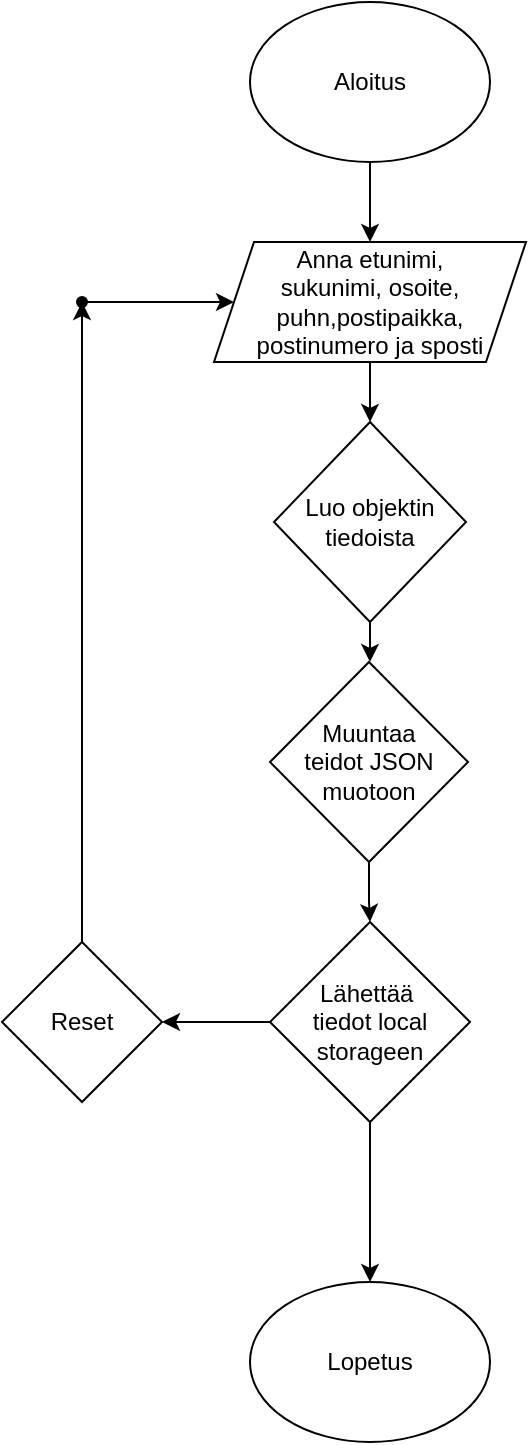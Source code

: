 <mxfile version="25.0.3">
  <diagram name="Sivu-1" id="wjlsGoIIRD6wKE-ylS9h">
    <mxGraphModel dx="1472" dy="1104" grid="1" gridSize="10" guides="1" tooltips="1" connect="1" arrows="1" fold="1" page="1" pageScale="1" pageWidth="827" pageHeight="1169" math="0" shadow="0">
      <root>
        <mxCell id="0" />
        <mxCell id="1" parent="0" />
        <mxCell id="OoiyN7imdjWcoBJMwdYe-4" value="" style="edgeStyle=orthogonalEdgeStyle;rounded=0;orthogonalLoop=1;jettySize=auto;html=1;" edge="1" parent="1" source="OoiyN7imdjWcoBJMwdYe-1" target="OoiyN7imdjWcoBJMwdYe-3">
          <mxGeometry relative="1" as="geometry" />
        </mxCell>
        <mxCell id="OoiyN7imdjWcoBJMwdYe-1" value="Aloitus" style="ellipse;whiteSpace=wrap;html=1;" vertex="1" parent="1">
          <mxGeometry x="354" y="30" width="120" height="80" as="geometry" />
        </mxCell>
        <mxCell id="OoiyN7imdjWcoBJMwdYe-6" value="" style="edgeStyle=orthogonalEdgeStyle;rounded=0;orthogonalLoop=1;jettySize=auto;html=1;" edge="1" parent="1" source="OoiyN7imdjWcoBJMwdYe-3" target="OoiyN7imdjWcoBJMwdYe-5">
          <mxGeometry relative="1" as="geometry" />
        </mxCell>
        <mxCell id="OoiyN7imdjWcoBJMwdYe-3" value="Anna etunimi,&lt;div&gt;sukunimi, osoite,&lt;/div&gt;&lt;div&gt;puhn,postipaikka, postinumero ja sposti&lt;/div&gt;" style="shape=parallelogram;perimeter=parallelogramPerimeter;whiteSpace=wrap;html=1;fixedSize=1;" vertex="1" parent="1">
          <mxGeometry x="336" y="150" width="156" height="60" as="geometry" />
        </mxCell>
        <mxCell id="OoiyN7imdjWcoBJMwdYe-8" value="" style="edgeStyle=orthogonalEdgeStyle;rounded=0;orthogonalLoop=1;jettySize=auto;html=1;" edge="1" parent="1" source="OoiyN7imdjWcoBJMwdYe-5" target="OoiyN7imdjWcoBJMwdYe-7">
          <mxGeometry relative="1" as="geometry" />
        </mxCell>
        <mxCell id="OoiyN7imdjWcoBJMwdYe-5" value="Luo objektin tiedoista" style="rhombus;whiteSpace=wrap;html=1;" vertex="1" parent="1">
          <mxGeometry x="366" y="240" width="96" height="100" as="geometry" />
        </mxCell>
        <mxCell id="OoiyN7imdjWcoBJMwdYe-10" value="" style="edgeStyle=orthogonalEdgeStyle;rounded=0;orthogonalLoop=1;jettySize=auto;html=1;" edge="1" parent="1" source="OoiyN7imdjWcoBJMwdYe-7" target="OoiyN7imdjWcoBJMwdYe-9">
          <mxGeometry relative="1" as="geometry" />
        </mxCell>
        <mxCell id="OoiyN7imdjWcoBJMwdYe-7" value="Muuntaa&lt;div&gt;&lt;span style=&quot;background-color: initial;&quot;&gt;teidot JSON muotoon&lt;/span&gt;&lt;/div&gt;" style="rhombus;whiteSpace=wrap;html=1;" vertex="1" parent="1">
          <mxGeometry x="364" y="360" width="99" height="100" as="geometry" />
        </mxCell>
        <mxCell id="OoiyN7imdjWcoBJMwdYe-12" value="" style="edgeStyle=orthogonalEdgeStyle;rounded=0;orthogonalLoop=1;jettySize=auto;html=1;" edge="1" parent="1" source="OoiyN7imdjWcoBJMwdYe-9" target="OoiyN7imdjWcoBJMwdYe-11">
          <mxGeometry relative="1" as="geometry" />
        </mxCell>
        <mxCell id="OoiyN7imdjWcoBJMwdYe-17" value="" style="edgeStyle=orthogonalEdgeStyle;rounded=0;orthogonalLoop=1;jettySize=auto;html=1;" edge="1" parent="1" source="OoiyN7imdjWcoBJMwdYe-9" target="OoiyN7imdjWcoBJMwdYe-16">
          <mxGeometry relative="1" as="geometry" />
        </mxCell>
        <mxCell id="OoiyN7imdjWcoBJMwdYe-9" value="Lähettää&amp;nbsp;&lt;div&gt;tiedot local&lt;div&gt;storageen&lt;/div&gt;&lt;/div&gt;" style="rhombus;whiteSpace=wrap;html=1;" vertex="1" parent="1">
          <mxGeometry x="364" y="490" width="100" height="100" as="geometry" />
        </mxCell>
        <mxCell id="OoiyN7imdjWcoBJMwdYe-14" value="" style="edgeStyle=orthogonalEdgeStyle;rounded=0;orthogonalLoop=1;jettySize=auto;html=1;" edge="1" parent="1" source="OoiyN7imdjWcoBJMwdYe-11" target="OoiyN7imdjWcoBJMwdYe-13">
          <mxGeometry relative="1" as="geometry" />
        </mxCell>
        <mxCell id="OoiyN7imdjWcoBJMwdYe-11" value="Reset" style="rhombus;whiteSpace=wrap;html=1;" vertex="1" parent="1">
          <mxGeometry x="230" y="500" width="80" height="80" as="geometry" />
        </mxCell>
        <mxCell id="OoiyN7imdjWcoBJMwdYe-15" value="" style="edgeStyle=orthogonalEdgeStyle;rounded=0;orthogonalLoop=1;jettySize=auto;html=1;" edge="1" parent="1" source="OoiyN7imdjWcoBJMwdYe-13" target="OoiyN7imdjWcoBJMwdYe-3">
          <mxGeometry relative="1" as="geometry" />
        </mxCell>
        <mxCell id="OoiyN7imdjWcoBJMwdYe-13" value="" style="shape=waypoint;sketch=0;size=6;pointerEvents=1;points=[];fillColor=default;resizable=0;rotatable=0;perimeter=centerPerimeter;snapToPoint=1;" vertex="1" parent="1">
          <mxGeometry x="260" y="170" width="20" height="20" as="geometry" />
        </mxCell>
        <mxCell id="OoiyN7imdjWcoBJMwdYe-16" value="Lopetus" style="ellipse;whiteSpace=wrap;html=1;" vertex="1" parent="1">
          <mxGeometry x="354" y="670" width="120" height="80" as="geometry" />
        </mxCell>
      </root>
    </mxGraphModel>
  </diagram>
</mxfile>
